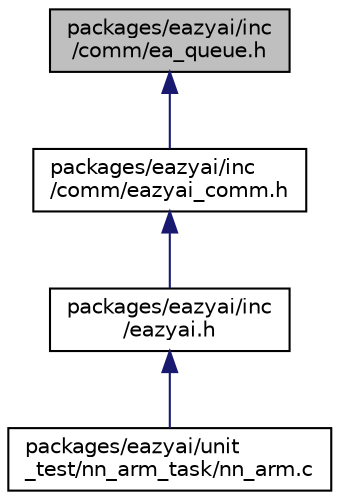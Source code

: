 digraph "packages/eazyai/inc/comm/ea_queue.h"
{
 // INTERACTIVE_SVG=YES
 // LATEX_PDF_SIZE
  bgcolor="transparent";
  edge [fontname="Helvetica",fontsize="10",labelfontname="Helvetica",labelfontsize="10"];
  node [fontname="Helvetica",fontsize="10",shape=record];
  Node1 [label="packages/eazyai/inc\l/comm/ea_queue.h",height=0.2,width=0.4,color="black", fillcolor="grey75", style="filled", fontcolor="black",tooltip="The interface of EazyAI thread message queue."];
  Node1 -> Node2 [dir="back",color="midnightblue",fontsize="10",style="solid",fontname="Helvetica"];
  Node2 [label="packages/eazyai/inc\l/comm/eazyai_comm.h",height=0.2,width=0.4,color="black",URL="$d8/da8/eazyai__comm_8h.html",tooltip="The interface of EazyAI thread message queue."];
  Node2 -> Node3 [dir="back",color="midnightblue",fontsize="10",style="solid",fontname="Helvetica"];
  Node3 [label="packages/eazyai/inc\l/eazyai.h",height=0.2,width=0.4,color="black",URL="$dd/dbe/eazyai_8h.html",tooltip="The public interfaces of EazyAI framwork."];
  Node3 -> Node4 [dir="back",color="midnightblue",fontsize="10",style="solid",fontname="Helvetica"];
  Node4 [label="packages/eazyai/unit\l_test/nn_arm_task/nn_arm.c",height=0.2,width=0.4,color="black",URL="$d0/d65/nn__arm_8c.html",tooltip=" "];
}
